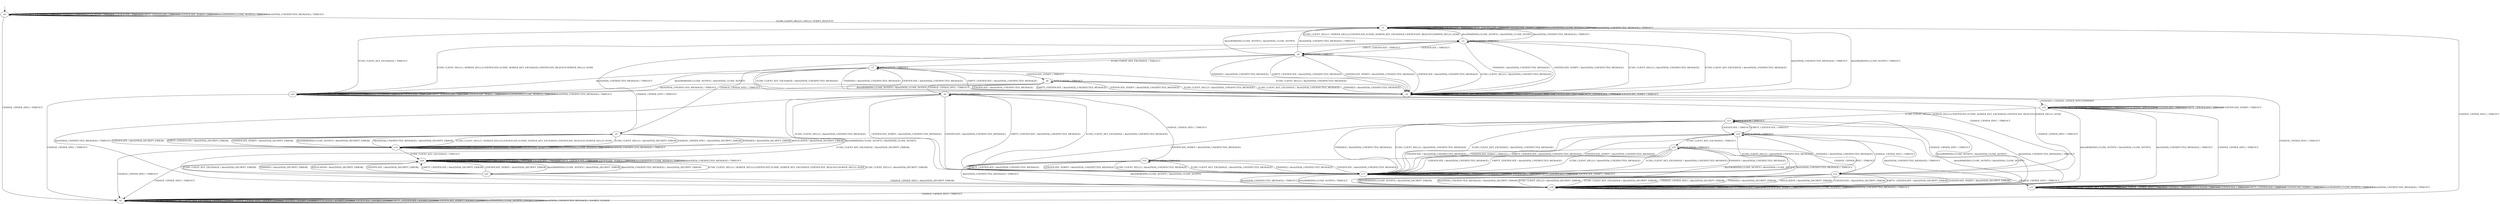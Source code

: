 digraph h6 {
s0 [label="s0"];
s1 [label="s1"];
s2 [label="s2"];
s3 [label="s3"];
s4 [label="s4"];
s5 [label="s5"];
s6 [label="s6"];
s7 [label="s7"];
s8 [label="s8"];
s9 [label="s9"];
s10 [label="s10"];
s11 [label="s11"];
s12 [label="s12"];
s13 [label="s13"];
s14 [label="s14"];
s15 [label="s15"];
s16 [label="s16"];
s17 [label="s17"];
s18 [label="s18"];
s19 [label="s19"];
s20 [label="s20"];
s21 [label="s21"];
s22 [label="s22"];
s0 -> s1 [label="ECDH_CLIENT_HELLO / HELLO_VERIFY_REQUEST"];
s0 -> s0 [label="ECDH_CLIENT_KEY_EXCHANGE / TIMEOUT"];
s0 -> s2 [label="CHANGE_CIPHER_SPEC / TIMEOUT"];
s0 -> s0 [label="FINISHED / TIMEOUT"];
s0 -> s0 [label="APPLICATION / TIMEOUT"];
s0 -> s0 [label="CERTIFICATE / TIMEOUT"];
s0 -> s0 [label="EMPTY_CERTIFICATE / TIMEOUT"];
s0 -> s0 [label="CERTIFICATE_VERIFY / TIMEOUT"];
s0 -> s0 [label="Alert(WARNING,CLOSE_NOTIFY) / TIMEOUT"];
s0 -> s0 [label="Alert(FATAL,UNEXPECTED_MESSAGE) / TIMEOUT"];
s1 -> s3 [label="ECDH_CLIENT_HELLO / SERVER_HELLO,CERTIFICATE,ECDHE_SERVER_KEY_EXCHANGE,CERTIFICATE_REQUEST,SERVER_HELLO_DONE"];
s1 -> s22 [label="ECDH_CLIENT_KEY_EXCHANGE / TIMEOUT"];
s1 -> s2 [label="CHANGE_CIPHER_SPEC / TIMEOUT"];
s1 -> s1 [label="FINISHED / TIMEOUT"];
s1 -> s1 [label="APPLICATION / TIMEOUT"];
s1 -> s1 [label="CERTIFICATE / TIMEOUT"];
s1 -> s1 [label="EMPTY_CERTIFICATE / TIMEOUT"];
s1 -> s1 [label="CERTIFICATE_VERIFY / TIMEOUT"];
s1 -> s1 [label="Alert(WARNING,CLOSE_NOTIFY) / TIMEOUT"];
s1 -> s1 [label="Alert(FATAL,UNEXPECTED_MESSAGE) / TIMEOUT"];
s2 -> s2 [label="ECDH_CLIENT_HELLO / SOCKET_CLOSED"];
s2 -> s2 [label="ECDH_CLIENT_KEY_EXCHANGE / SOCKET_CLOSED"];
s2 -> s2 [label="CHANGE_CIPHER_SPEC / SOCKET_CLOSED"];
s2 -> s2 [label="FINISHED / SOCKET_CLOSED"];
s2 -> s2 [label="APPLICATION / SOCKET_CLOSED"];
s2 -> s2 [label="CERTIFICATE / SOCKET_CLOSED"];
s2 -> s2 [label="EMPTY_CERTIFICATE / SOCKET_CLOSED"];
s2 -> s2 [label="CERTIFICATE_VERIFY / SOCKET_CLOSED"];
s2 -> s2 [label="Alert(WARNING,CLOSE_NOTIFY) / SOCKET_CLOSED"];
s2 -> s2 [label="Alert(FATAL,UNEXPECTED_MESSAGE) / SOCKET_CLOSED"];
s3 -> s4 [label="ECDH_CLIENT_HELLO / Alert(FATAL,UNEXPECTED_MESSAGE)"];
s3 -> s4 [label="ECDH_CLIENT_KEY_EXCHANGE / Alert(FATAL,UNEXPECTED_MESSAGE)"];
s3 -> s5 [label="CHANGE_CIPHER_SPEC / TIMEOUT"];
s3 -> s4 [label="FINISHED / Alert(FATAL,UNEXPECTED_MESSAGE)"];
s3 -> s3 [label="APPLICATION / TIMEOUT"];
s3 -> s6 [label="CERTIFICATE / TIMEOUT"];
s3 -> s6 [label="EMPTY_CERTIFICATE / TIMEOUT"];
s3 -> s4 [label="CERTIFICATE_VERIFY / Alert(FATAL,UNEXPECTED_MESSAGE)"];
s3 -> s1 [label="Alert(WARNING,CLOSE_NOTIFY) / Alert(FATAL,CLOSE_NOTIFY)"];
s3 -> s1 [label="Alert(FATAL,UNEXPECTED_MESSAGE) / TIMEOUT"];
s4 -> s4 [label="ECDH_CLIENT_HELLO / TIMEOUT"];
s4 -> s4 [label="ECDH_CLIENT_KEY_EXCHANGE / TIMEOUT"];
s4 -> s11 [label="CHANGE_CIPHER_SPEC / TIMEOUT"];
s4 -> s4 [label="FINISHED / TIMEOUT"];
s4 -> s4 [label="APPLICATION / TIMEOUT"];
s4 -> s4 [label="CERTIFICATE / TIMEOUT"];
s4 -> s4 [label="EMPTY_CERTIFICATE / TIMEOUT"];
s4 -> s4 [label="CERTIFICATE_VERIFY / TIMEOUT"];
s4 -> s1 [label="Alert(WARNING,CLOSE_NOTIFY) / TIMEOUT"];
s4 -> s1 [label="Alert(FATAL,UNEXPECTED_MESSAGE) / TIMEOUT"];
s5 -> s19 [label="ECDH_CLIENT_HELLO / Alert(FATAL,DECRYPT_ERROR)"];
s5 -> s20 [label="ECDH_CLIENT_KEY_EXCHANGE / Alert(FATAL,DECRYPT_ERROR)"];
s5 -> s19 [label="CHANGE_CIPHER_SPEC / Alert(FATAL,DECRYPT_ERROR)"];
s5 -> s19 [label="FINISHED / Alert(FATAL,DECRYPT_ERROR)"];
s5 -> s19 [label="APPLICATION / Alert(FATAL,DECRYPT_ERROR)"];
s5 -> s19 [label="CERTIFICATE / Alert(FATAL,DECRYPT_ERROR)"];
s5 -> s19 [label="EMPTY_CERTIFICATE / Alert(FATAL,DECRYPT_ERROR)"];
s5 -> s19 [label="CERTIFICATE_VERIFY / Alert(FATAL,DECRYPT_ERROR)"];
s5 -> s19 [label="Alert(WARNING,CLOSE_NOTIFY) / Alert(FATAL,DECRYPT_ERROR)"];
s5 -> s19 [label="Alert(FATAL,UNEXPECTED_MESSAGE) / Alert(FATAL,DECRYPT_ERROR)"];
s6 -> s4 [label="ECDH_CLIENT_HELLO / Alert(FATAL,UNEXPECTED_MESSAGE)"];
s6 -> s7 [label="ECDH_CLIENT_KEY_EXCHANGE / TIMEOUT"];
s6 -> s5 [label="CHANGE_CIPHER_SPEC / TIMEOUT"];
s6 -> s4 [label="FINISHED / Alert(FATAL,UNEXPECTED_MESSAGE)"];
s6 -> s6 [label="APPLICATION / TIMEOUT"];
s6 -> s4 [label="CERTIFICATE / Alert(FATAL,UNEXPECTED_MESSAGE)"];
s6 -> s4 [label="EMPTY_CERTIFICATE / Alert(FATAL,UNEXPECTED_MESSAGE)"];
s6 -> s4 [label="CERTIFICATE_VERIFY / Alert(FATAL,UNEXPECTED_MESSAGE)"];
s6 -> s1 [label="Alert(WARNING,CLOSE_NOTIFY) / Alert(FATAL,CLOSE_NOTIFY)"];
s6 -> s1 [label="Alert(FATAL,UNEXPECTED_MESSAGE) / TIMEOUT"];
s7 -> s4 [label="ECDH_CLIENT_HELLO / Alert(FATAL,UNEXPECTED_MESSAGE)"];
s7 -> s4 [label="ECDH_CLIENT_KEY_EXCHANGE / Alert(FATAL,UNEXPECTED_MESSAGE)"];
s7 -> s12 [label="CHANGE_CIPHER_SPEC / TIMEOUT"];
s7 -> s4 [label="FINISHED / Alert(FATAL,UNEXPECTED_MESSAGE)"];
s7 -> s7 [label="APPLICATION / TIMEOUT"];
s7 -> s4 [label="CERTIFICATE / Alert(FATAL,UNEXPECTED_MESSAGE)"];
s7 -> s4 [label="EMPTY_CERTIFICATE / Alert(FATAL,UNEXPECTED_MESSAGE)"];
s7 -> s8 [label="CERTIFICATE_VERIFY / TIMEOUT"];
s7 -> s22 [label="Alert(WARNING,CLOSE_NOTIFY) / Alert(FATAL,CLOSE_NOTIFY)"];
s7 -> s22 [label="Alert(FATAL,UNEXPECTED_MESSAGE) / TIMEOUT"];
s8 -> s4 [label="ECDH_CLIENT_HELLO / Alert(FATAL,UNEXPECTED_MESSAGE)"];
s8 -> s4 [label="ECDH_CLIENT_KEY_EXCHANGE / Alert(FATAL,UNEXPECTED_MESSAGE)"];
s8 -> s9 [label="CHANGE_CIPHER_SPEC / TIMEOUT"];
s8 -> s4 [label="FINISHED / Alert(FATAL,UNEXPECTED_MESSAGE)"];
s8 -> s8 [label="APPLICATION / TIMEOUT"];
s8 -> s4 [label="CERTIFICATE / Alert(FATAL,UNEXPECTED_MESSAGE)"];
s8 -> s4 [label="EMPTY_CERTIFICATE / Alert(FATAL,UNEXPECTED_MESSAGE)"];
s8 -> s4 [label="CERTIFICATE_VERIFY / Alert(FATAL,UNEXPECTED_MESSAGE)"];
s8 -> s22 [label="Alert(WARNING,CLOSE_NOTIFY) / Alert(FATAL,CLOSE_NOTIFY)"];
s8 -> s22 [label="Alert(FATAL,UNEXPECTED_MESSAGE) / TIMEOUT"];
s9 -> s17 [label="ECDH_CLIENT_HELLO / Alert(FATAL,UNEXPECTED_MESSAGE)"];
s9 -> s17 [label="ECDH_CLIENT_KEY_EXCHANGE / Alert(FATAL,UNEXPECTED_MESSAGE)"];
s9 -> s12 [label="CHANGE_CIPHER_SPEC / TIMEOUT"];
s9 -> s10 [label="FINISHED / CHANGE_CIPHER_SPEC,FINISHED"];
s9 -> s9 [label="APPLICATION / TIMEOUT"];
s9 -> s17 [label="CERTIFICATE / Alert(FATAL,UNEXPECTED_MESSAGE)"];
s9 -> s17 [label="EMPTY_CERTIFICATE / Alert(FATAL,UNEXPECTED_MESSAGE)"];
s9 -> s17 [label="CERTIFICATE_VERIFY / Alert(FATAL,UNEXPECTED_MESSAGE)"];
s9 -> s18 [label="Alert(WARNING,CLOSE_NOTIFY) / Alert(FATAL,CLOSE_NOTIFY)"];
s9 -> s18 [label="Alert(FATAL,UNEXPECTED_MESSAGE) / TIMEOUT"];
s10 -> s13 [label="ECDH_CLIENT_HELLO / SERVER_HELLO,CERTIFICATE,ECDHE_SERVER_KEY_EXCHANGE,CERTIFICATE_REQUEST,SERVER_HELLO_DONE"];
s10 -> s10 [label="ECDH_CLIENT_KEY_EXCHANGE / TIMEOUT"];
s10 -> s11 [label="CHANGE_CIPHER_SPEC / TIMEOUT"];
s10 -> s10 [label="FINISHED / TIMEOUT"];
s10 -> s10 [label="APPLICATION / APPLICATION"];
s10 -> s10 [label="CERTIFICATE / TIMEOUT"];
s10 -> s10 [label="EMPTY_CERTIFICATE / TIMEOUT"];
s10 -> s10 [label="CERTIFICATE_VERIFY / TIMEOUT"];
s10 -> s18 [label="Alert(WARNING,CLOSE_NOTIFY) / Alert(FATAL,CLOSE_NOTIFY)"];
s10 -> s18 [label="Alert(FATAL,UNEXPECTED_MESSAGE) / TIMEOUT"];
s11 -> s11 [label="ECDH_CLIENT_HELLO / TIMEOUT"];
s11 -> s11 [label="ECDH_CLIENT_KEY_EXCHANGE / TIMEOUT"];
s11 -> s11 [label="CHANGE_CIPHER_SPEC / TIMEOUT"];
s11 -> s11 [label="FINISHED / TIMEOUT"];
s11 -> s11 [label="APPLICATION / TIMEOUT"];
s11 -> s11 [label="CERTIFICATE / TIMEOUT"];
s11 -> s11 [label="EMPTY_CERTIFICATE / TIMEOUT"];
s11 -> s11 [label="CERTIFICATE_VERIFY / TIMEOUT"];
s11 -> s11 [label="Alert(WARNING,CLOSE_NOTIFY) / TIMEOUT"];
s11 -> s11 [label="Alert(FATAL,UNEXPECTED_MESSAGE) / TIMEOUT"];
s12 -> s18 [label="ECDH_CLIENT_HELLO / Alert(FATAL,DECRYPT_ERROR)"];
s12 -> s18 [label="ECDH_CLIENT_KEY_EXCHANGE / Alert(FATAL,DECRYPT_ERROR)"];
s12 -> s18 [label="CHANGE_CIPHER_SPEC / Alert(FATAL,DECRYPT_ERROR)"];
s12 -> s18 [label="FINISHED / Alert(FATAL,DECRYPT_ERROR)"];
s12 -> s18 [label="APPLICATION / Alert(FATAL,DECRYPT_ERROR)"];
s12 -> s18 [label="CERTIFICATE / Alert(FATAL,DECRYPT_ERROR)"];
s12 -> s18 [label="EMPTY_CERTIFICATE / Alert(FATAL,DECRYPT_ERROR)"];
s12 -> s18 [label="CERTIFICATE_VERIFY / Alert(FATAL,DECRYPT_ERROR)"];
s12 -> s18 [label="Alert(WARNING,CLOSE_NOTIFY) / Alert(FATAL,DECRYPT_ERROR)"];
s12 -> s18 [label="Alert(FATAL,UNEXPECTED_MESSAGE) / Alert(FATAL,DECRYPT_ERROR)"];
s13 -> s17 [label="ECDH_CLIENT_HELLO / Alert(FATAL,UNEXPECTED_MESSAGE)"];
s13 -> s17 [label="ECDH_CLIENT_KEY_EXCHANGE / Alert(FATAL,UNEXPECTED_MESSAGE)"];
s13 -> s12 [label="CHANGE_CIPHER_SPEC / TIMEOUT"];
s13 -> s17 [label="FINISHED / Alert(FATAL,UNEXPECTED_MESSAGE)"];
s13 -> s13 [label="APPLICATION / TIMEOUT"];
s13 -> s14 [label="CERTIFICATE / TIMEOUT"];
s13 -> s14 [label="EMPTY_CERTIFICATE / TIMEOUT"];
s13 -> s17 [label="CERTIFICATE_VERIFY / Alert(FATAL,UNEXPECTED_MESSAGE)"];
s13 -> s18 [label="Alert(WARNING,CLOSE_NOTIFY) / Alert(FATAL,CLOSE_NOTIFY)"];
s13 -> s18 [label="Alert(FATAL,UNEXPECTED_MESSAGE) / TIMEOUT"];
s14 -> s17 [label="ECDH_CLIENT_HELLO / Alert(FATAL,UNEXPECTED_MESSAGE)"];
s14 -> s15 [label="ECDH_CLIENT_KEY_EXCHANGE / TIMEOUT"];
s14 -> s12 [label="CHANGE_CIPHER_SPEC / TIMEOUT"];
s14 -> s17 [label="FINISHED / Alert(FATAL,UNEXPECTED_MESSAGE)"];
s14 -> s14 [label="APPLICATION / TIMEOUT"];
s14 -> s17 [label="CERTIFICATE / Alert(FATAL,UNEXPECTED_MESSAGE)"];
s14 -> s17 [label="EMPTY_CERTIFICATE / Alert(FATAL,UNEXPECTED_MESSAGE)"];
s14 -> s17 [label="CERTIFICATE_VERIFY / Alert(FATAL,UNEXPECTED_MESSAGE)"];
s14 -> s18 [label="Alert(WARNING,CLOSE_NOTIFY) / Alert(FATAL,CLOSE_NOTIFY)"];
s14 -> s18 [label="Alert(FATAL,UNEXPECTED_MESSAGE) / TIMEOUT"];
s15 -> s17 [label="ECDH_CLIENT_HELLO / Alert(FATAL,UNEXPECTED_MESSAGE)"];
s15 -> s17 [label="ECDH_CLIENT_KEY_EXCHANGE / Alert(FATAL,UNEXPECTED_MESSAGE)"];
s15 -> s12 [label="CHANGE_CIPHER_SPEC / TIMEOUT"];
s15 -> s17 [label="FINISHED / Alert(FATAL,UNEXPECTED_MESSAGE)"];
s15 -> s15 [label="APPLICATION / TIMEOUT"];
s15 -> s17 [label="CERTIFICATE / Alert(FATAL,UNEXPECTED_MESSAGE)"];
s15 -> s17 [label="EMPTY_CERTIFICATE / Alert(FATAL,UNEXPECTED_MESSAGE)"];
s15 -> s16 [label="CERTIFICATE_VERIFY / TIMEOUT"];
s15 -> s18 [label="Alert(WARNING,CLOSE_NOTIFY) / Alert(FATAL,CLOSE_NOTIFY)"];
s15 -> s18 [label="Alert(FATAL,UNEXPECTED_MESSAGE) / TIMEOUT"];
s16 -> s17 [label="ECDH_CLIENT_HELLO / Alert(FATAL,UNEXPECTED_MESSAGE)"];
s16 -> s17 [label="ECDH_CLIENT_KEY_EXCHANGE / Alert(FATAL,UNEXPECTED_MESSAGE)"];
s16 -> s9 [label="CHANGE_CIPHER_SPEC / TIMEOUT"];
s16 -> s17 [label="FINISHED / Alert(FATAL,UNEXPECTED_MESSAGE)"];
s16 -> s16 [label="APPLICATION / TIMEOUT"];
s16 -> s17 [label="CERTIFICATE / Alert(FATAL,UNEXPECTED_MESSAGE)"];
s16 -> s17 [label="EMPTY_CERTIFICATE / Alert(FATAL,UNEXPECTED_MESSAGE)"];
s16 -> s17 [label="CERTIFICATE_VERIFY / Alert(FATAL,UNEXPECTED_MESSAGE)"];
s16 -> s18 [label="Alert(WARNING,CLOSE_NOTIFY) / Alert(FATAL,CLOSE_NOTIFY)"];
s16 -> s18 [label="Alert(FATAL,UNEXPECTED_MESSAGE) / TIMEOUT"];
s17 -> s17 [label="ECDH_CLIENT_HELLO / TIMEOUT"];
s17 -> s17 [label="ECDH_CLIENT_KEY_EXCHANGE / TIMEOUT"];
s17 -> s11 [label="CHANGE_CIPHER_SPEC / TIMEOUT"];
s17 -> s17 [label="FINISHED / TIMEOUT"];
s17 -> s17 [label="APPLICATION / TIMEOUT"];
s17 -> s17 [label="CERTIFICATE / TIMEOUT"];
s17 -> s17 [label="EMPTY_CERTIFICATE / TIMEOUT"];
s17 -> s17 [label="CERTIFICATE_VERIFY / TIMEOUT"];
s17 -> s18 [label="Alert(WARNING,CLOSE_NOTIFY) / TIMEOUT"];
s17 -> s18 [label="Alert(FATAL,UNEXPECTED_MESSAGE) / TIMEOUT"];
s18 -> s18 [label="ECDH_CLIENT_HELLO / TIMEOUT"];
s18 -> s18 [label="ECDH_CLIENT_KEY_EXCHANGE / TIMEOUT"];
s18 -> s2 [label="CHANGE_CIPHER_SPEC / TIMEOUT"];
s18 -> s18 [label="FINISHED / TIMEOUT"];
s18 -> s18 [label="APPLICATION / TIMEOUT"];
s18 -> s18 [label="CERTIFICATE / TIMEOUT"];
s18 -> s18 [label="EMPTY_CERTIFICATE / TIMEOUT"];
s18 -> s18 [label="CERTIFICATE_VERIFY / TIMEOUT"];
s18 -> s18 [label="Alert(WARNING,CLOSE_NOTIFY) / TIMEOUT"];
s18 -> s18 [label="Alert(FATAL,UNEXPECTED_MESSAGE) / TIMEOUT"];
s19 -> s5 [label="ECDH_CLIENT_HELLO / SERVER_HELLO,CERTIFICATE,ECDHE_SERVER_KEY_EXCHANGE,CERTIFICATE_REQUEST,SERVER_HELLO_DONE"];
s19 -> s20 [label="ECDH_CLIENT_KEY_EXCHANGE / TIMEOUT"];
s19 -> s2 [label="CHANGE_CIPHER_SPEC / TIMEOUT"];
s19 -> s19 [label="FINISHED / TIMEOUT"];
s19 -> s19 [label="APPLICATION / TIMEOUT"];
s19 -> s19 [label="CERTIFICATE / TIMEOUT"];
s19 -> s19 [label="EMPTY_CERTIFICATE / TIMEOUT"];
s19 -> s19 [label="CERTIFICATE_VERIFY / TIMEOUT"];
s19 -> s19 [label="Alert(WARNING,CLOSE_NOTIFY) / TIMEOUT"];
s19 -> s19 [label="Alert(FATAL,UNEXPECTED_MESSAGE) / TIMEOUT"];
s20 -> s21 [label="ECDH_CLIENT_HELLO / SERVER_HELLO,CERTIFICATE,ECDHE_SERVER_KEY_EXCHANGE,CERTIFICATE_REQUEST,SERVER_HELLO_DONE"];
s20 -> s20 [label="ECDH_CLIENT_KEY_EXCHANGE / TIMEOUT"];
s20 -> s2 [label="CHANGE_CIPHER_SPEC / TIMEOUT"];
s20 -> s20 [label="FINISHED / TIMEOUT"];
s20 -> s20 [label="APPLICATION / TIMEOUT"];
s20 -> s20 [label="CERTIFICATE / TIMEOUT"];
s20 -> s20 [label="EMPTY_CERTIFICATE / TIMEOUT"];
s20 -> s20 [label="CERTIFICATE_VERIFY / TIMEOUT"];
s20 -> s20 [label="Alert(WARNING,CLOSE_NOTIFY) / TIMEOUT"];
s20 -> s20 [label="Alert(FATAL,UNEXPECTED_MESSAGE) / TIMEOUT"];
s21 -> s20 [label="ECDH_CLIENT_HELLO / Alert(FATAL,DECRYPT_ERROR)"];
s21 -> s20 [label="ECDH_CLIENT_KEY_EXCHANGE / Alert(FATAL,DECRYPT_ERROR)"];
s21 -> s18 [label="CHANGE_CIPHER_SPEC / Alert(FATAL,DECRYPT_ERROR)"];
s21 -> s20 [label="FINISHED / Alert(FATAL,DECRYPT_ERROR)"];
s21 -> s20 [label="APPLICATION / Alert(FATAL,DECRYPT_ERROR)"];
s21 -> s20 [label="CERTIFICATE / Alert(FATAL,DECRYPT_ERROR)"];
s21 -> s20 [label="EMPTY_CERTIFICATE / Alert(FATAL,DECRYPT_ERROR)"];
s21 -> s20 [label="CERTIFICATE_VERIFY / Alert(FATAL,DECRYPT_ERROR)"];
s21 -> s20 [label="Alert(WARNING,CLOSE_NOTIFY) / Alert(FATAL,DECRYPT_ERROR)"];
s21 -> s20 [label="Alert(FATAL,UNEXPECTED_MESSAGE) / Alert(FATAL,DECRYPT_ERROR)"];
s22 -> s3 [label="ECDH_CLIENT_HELLO / SERVER_HELLO,CERTIFICATE,ECDHE_SERVER_KEY_EXCHANGE,CERTIFICATE_REQUEST,SERVER_HELLO_DONE"];
s22 -> s22 [label="ECDH_CLIENT_KEY_EXCHANGE / TIMEOUT"];
s22 -> s2 [label="CHANGE_CIPHER_SPEC / TIMEOUT"];
s22 -> s22 [label="FINISHED / TIMEOUT"];
s22 -> s22 [label="APPLICATION / TIMEOUT"];
s22 -> s22 [label="CERTIFICATE / TIMEOUT"];
s22 -> s22 [label="EMPTY_CERTIFICATE / TIMEOUT"];
s22 -> s22 [label="CERTIFICATE_VERIFY / TIMEOUT"];
s22 -> s22 [label="Alert(WARNING,CLOSE_NOTIFY) / TIMEOUT"];
s22 -> s22 [label="Alert(FATAL,UNEXPECTED_MESSAGE) / TIMEOUT"];
__start0 [shape=none, label=""];
__start0 -> s0 [label=""];
}
